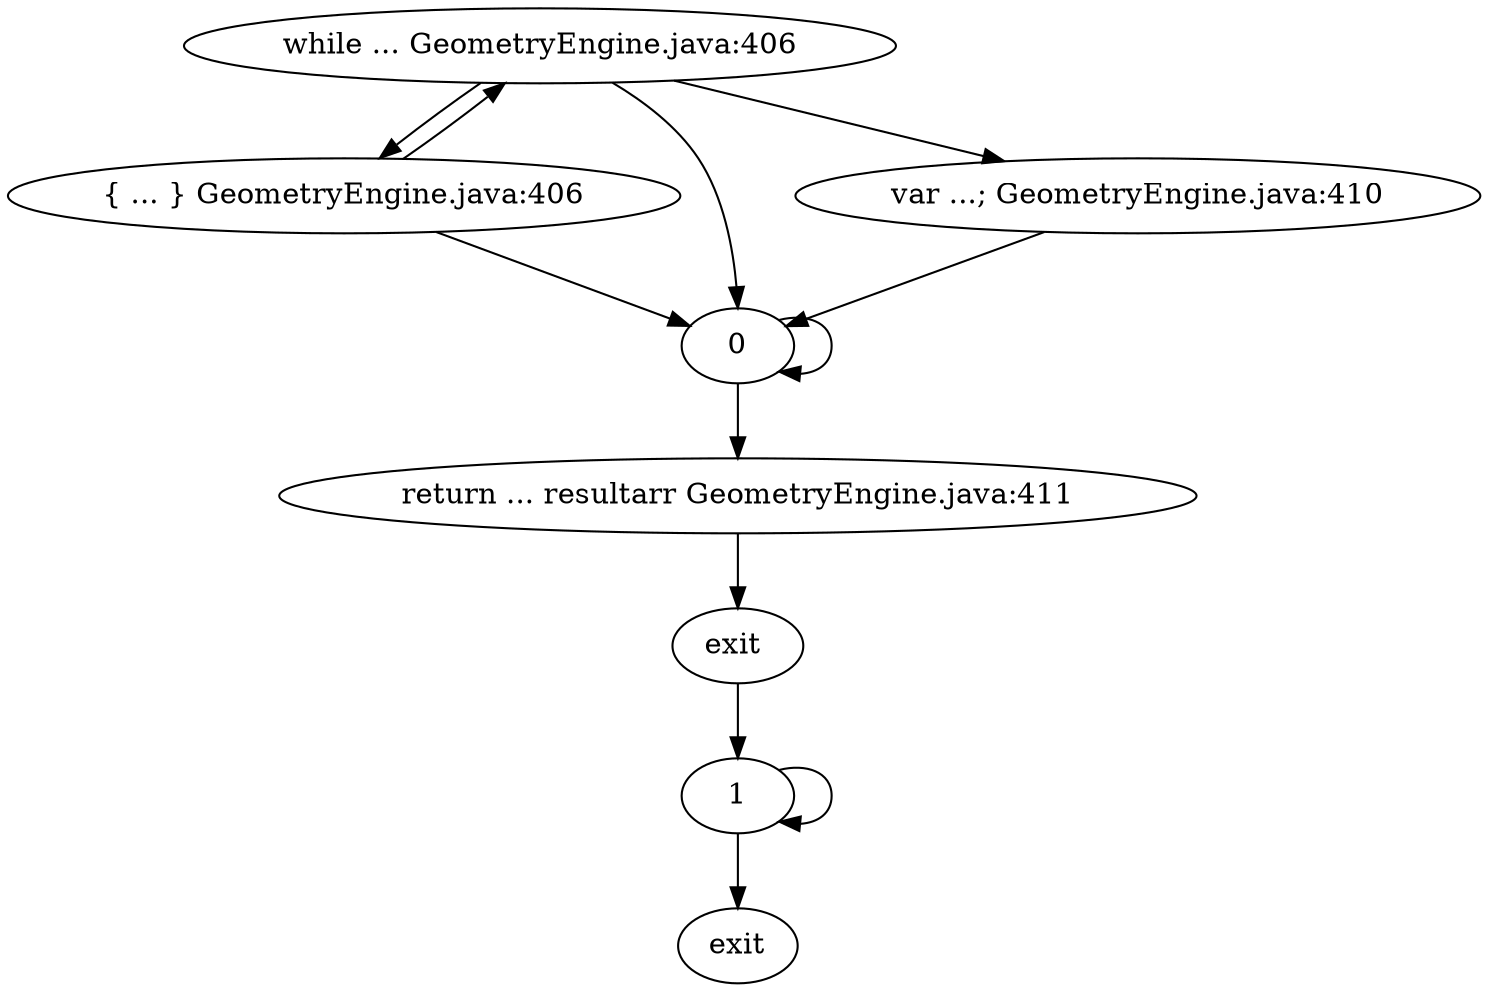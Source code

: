 strict digraph {"while ... GeometryEngine.java:406" -> "{ ... } GeometryEngine.java:406"
-> "0"
"while ... GeometryEngine.java:406" -> "var ...; GeometryEngine.java:410"
-> "0"
"{ ... } GeometryEngine.java:406" -> "while ... GeometryEngine.java:406"
-> "0"

-> "0"
->
"return ... resultarr GeometryEngine.java:411" -> "exit "
-> "1"

-> "1"
->
exit
}